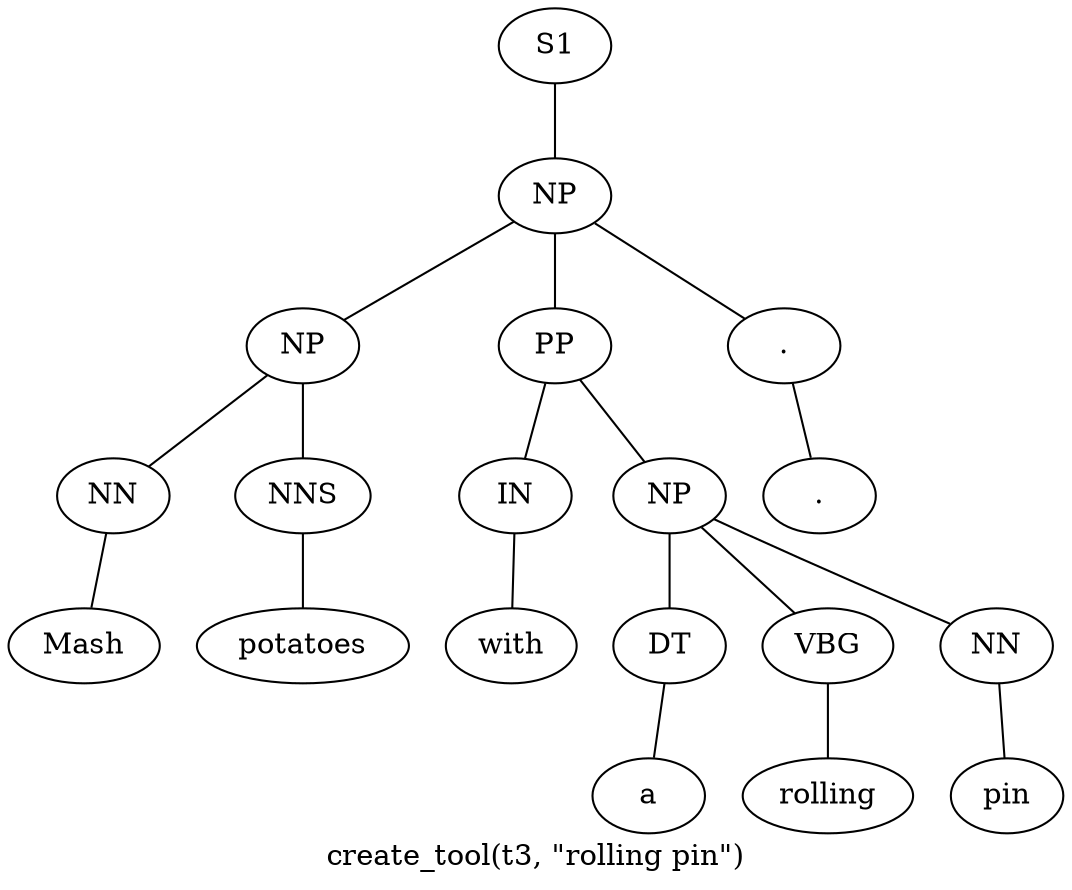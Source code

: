 graph SyntaxGraph {
	label = "create_tool(t3, \"rolling pin\")";
	Node0 [label="S1"];
	Node1 [label="NP"];
	Node2 [label="NP"];
	Node3 [label="NN"];
	Node4 [label="Mash"];
	Node5 [label="NNS"];
	Node6 [label="potatoes"];
	Node7 [label="PP"];
	Node8 [label="IN"];
	Node9 [label="with"];
	Node10 [label="NP"];
	Node11 [label="DT"];
	Node12 [label="a"];
	Node13 [label="VBG"];
	Node14 [label="rolling"];
	Node15 [label="NN"];
	Node16 [label="pin"];
	Node17 [label="."];
	Node18 [label="."];

	Node0 -- Node1;
	Node1 -- Node2;
	Node1 -- Node7;
	Node1 -- Node17;
	Node2 -- Node3;
	Node2 -- Node5;
	Node3 -- Node4;
	Node5 -- Node6;
	Node7 -- Node8;
	Node7 -- Node10;
	Node8 -- Node9;
	Node10 -- Node11;
	Node10 -- Node13;
	Node10 -- Node15;
	Node11 -- Node12;
	Node13 -- Node14;
	Node15 -- Node16;
	Node17 -- Node18;
}